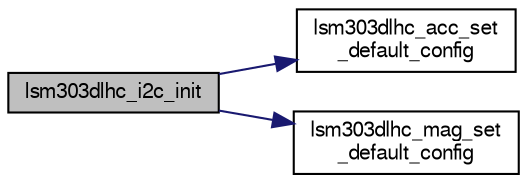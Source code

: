 digraph "lsm303dlhc_i2c_init"
{
  edge [fontname="FreeSans",fontsize="10",labelfontname="FreeSans",labelfontsize="10"];
  node [fontname="FreeSans",fontsize="10",shape=record];
  rankdir="LR";
  Node1 [label="lsm303dlhc_i2c_init",height=0.2,width=0.4,color="black", fillcolor="grey75", style="filled", fontcolor="black"];
  Node1 -> Node2 [color="midnightblue",fontsize="10",style="solid",fontname="FreeSans"];
  Node2 [label="lsm303dlhc_acc_set\l_default_config",height=0.2,width=0.4,color="black", fillcolor="white", style="filled",URL="$lsm303dlhc_8h.html#ae8ceff9bc03fc374ba40da1e878432a4"];
  Node1 -> Node3 [color="midnightblue",fontsize="10",style="solid",fontname="FreeSans"];
  Node3 [label="lsm303dlhc_mag_set\l_default_config",height=0.2,width=0.4,color="black", fillcolor="white", style="filled",URL="$lsm303dlhc_8h.html#a8d231a0e60d1fd7c43f0618e82c369e4"];
}
